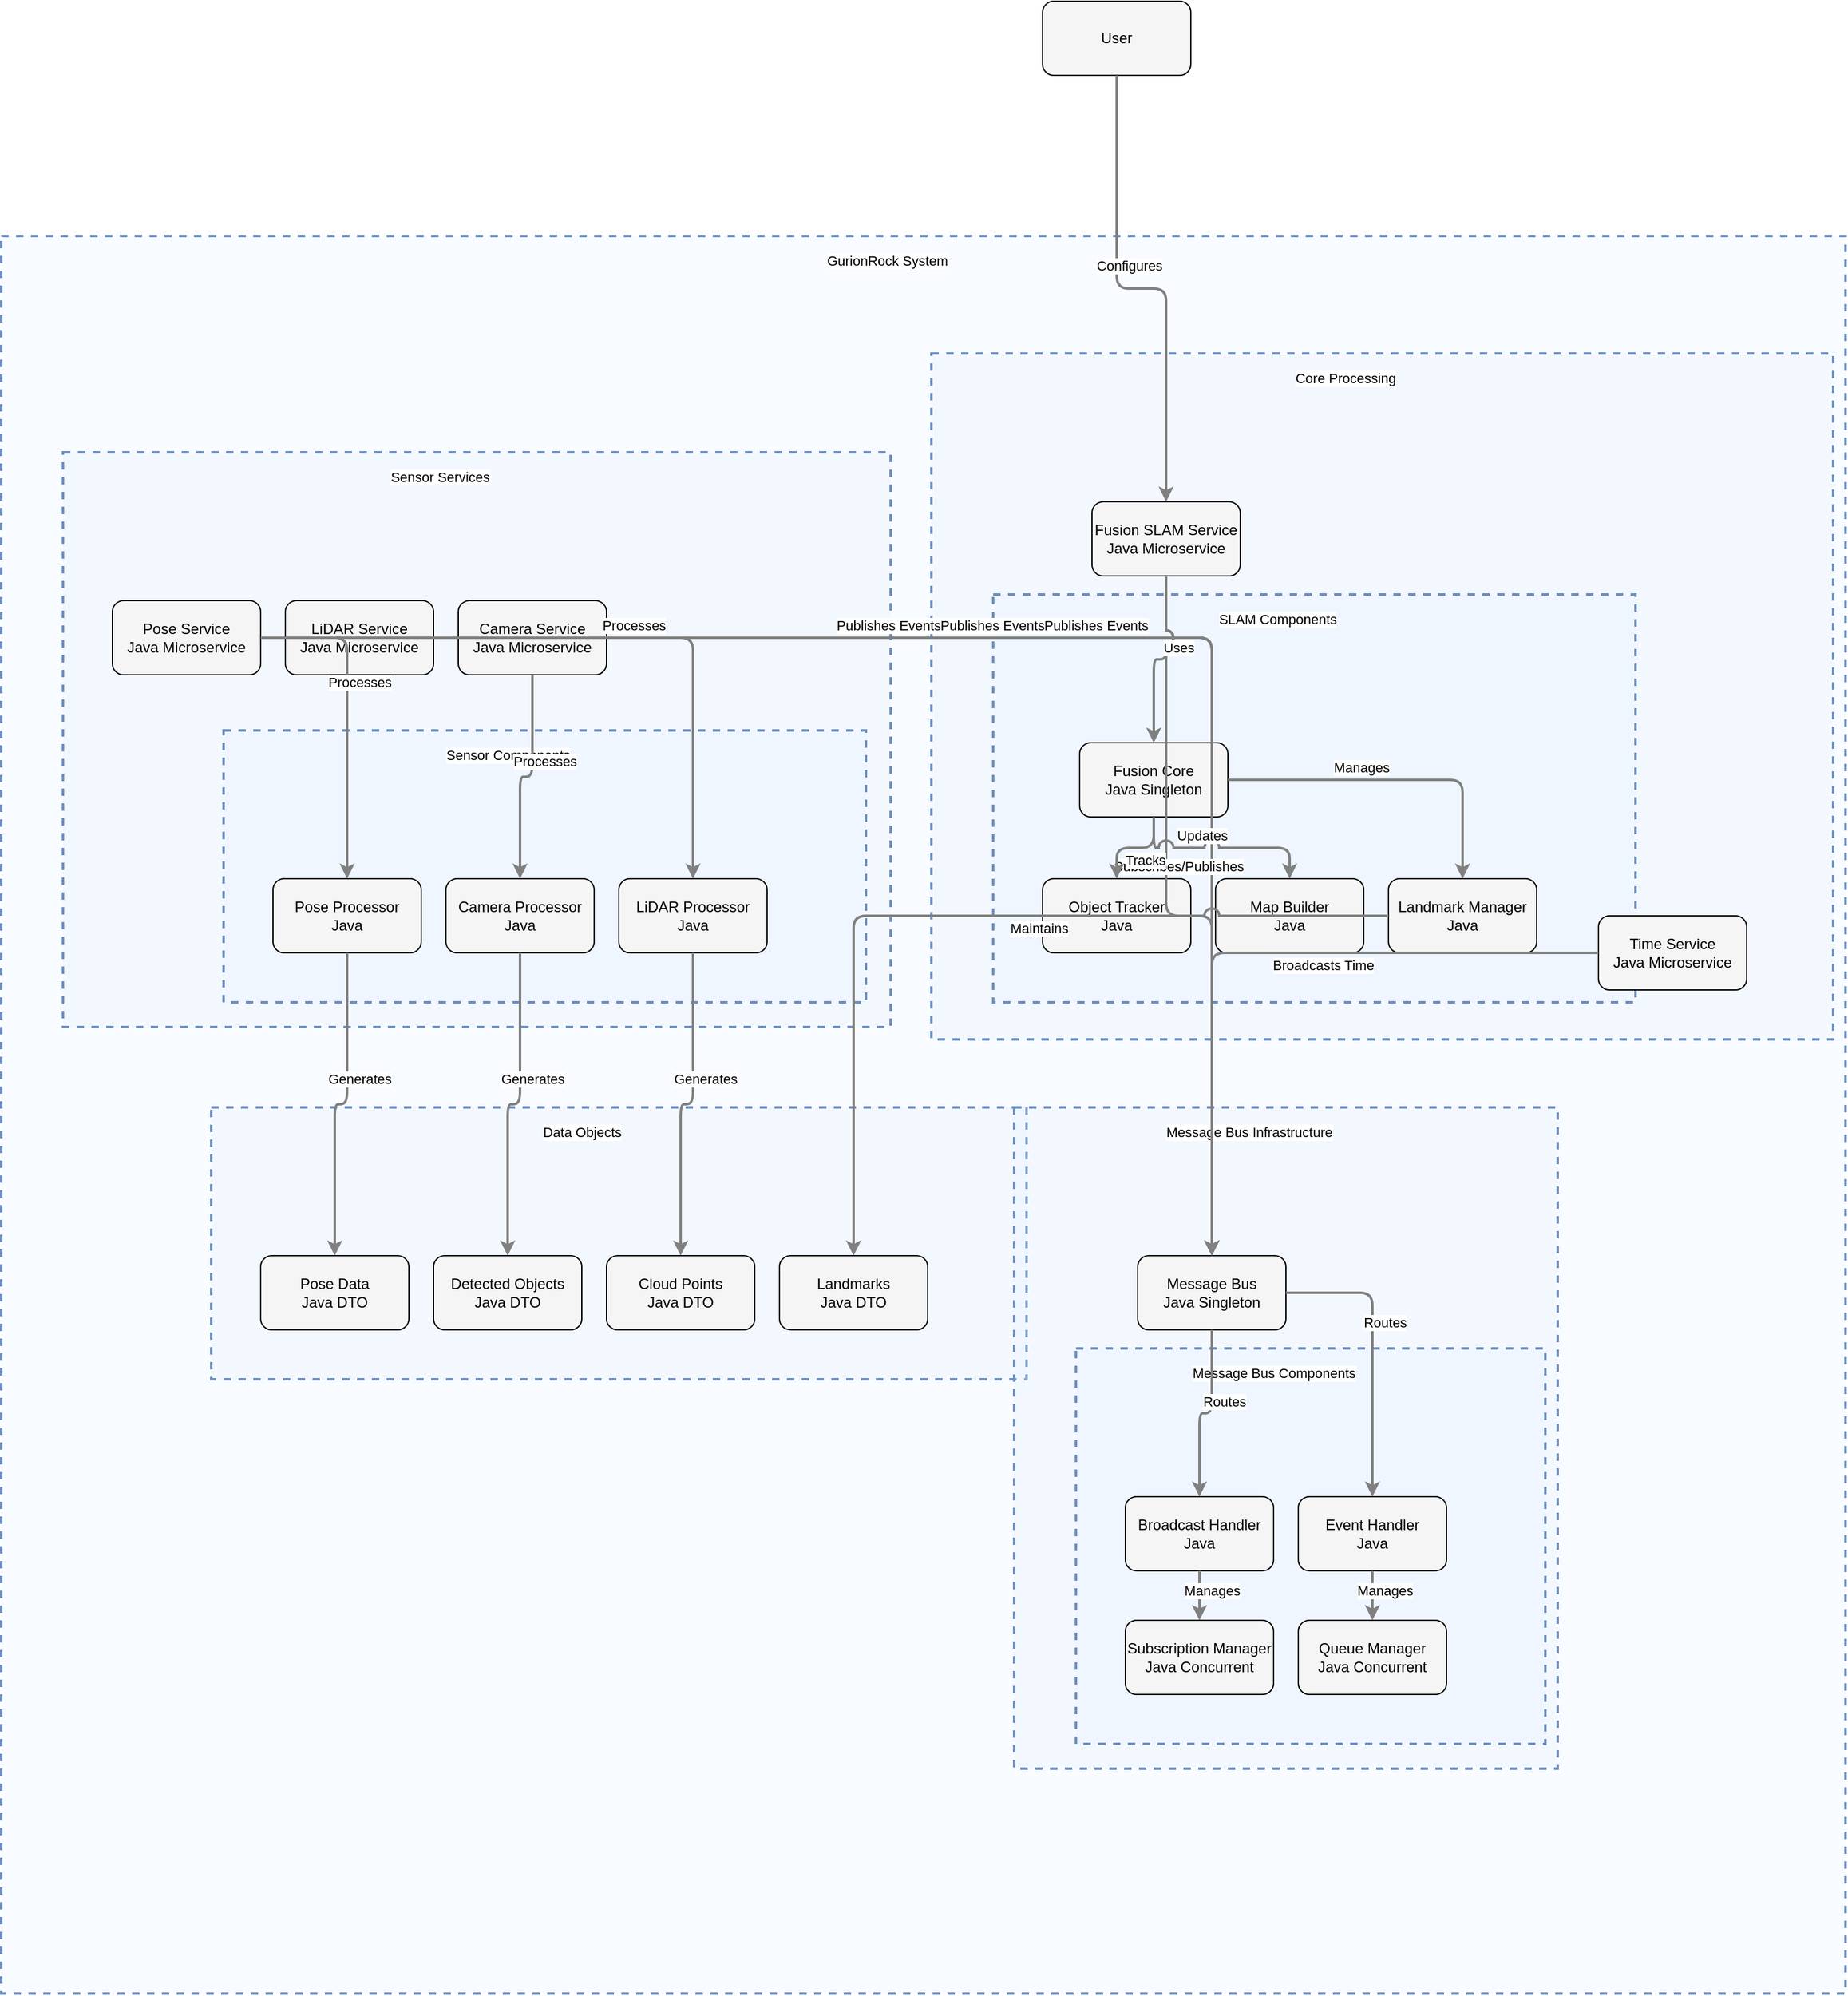 <?xml version="1.0" encoding="UTF-8"?>
      <mxfile version="14.6.5" type="device">
        <diagram id="codeviz-diagram" name="System Diagram">
          <mxGraphModel dx="1000" dy="1000" grid="1" gridSize="10" guides="1" tooltips="1" connect="1" arrows="1" fold="1" page="1" pageScale="1" pageWidth="1169" pageHeight="827" math="0" shadow="0">
            <root>
              <mxCell id="0"/>
              <mxCell id="1" parent="0"/>
              <mxCell id="subGraph4" value="" style="html=1;whiteSpace=wrap;container=1;fillColor=#dae8fc;strokeColor=#6c8ebf;dashed=1;fillOpacity=20;strokeWidth=2;containerType=none;recursiveResize=0;movable=1;resizable=1;autosize=0;dropTarget=0" vertex="1" parent="subGraph5">
                <mxGeometry x="50" y="195" width="520" height="330" as="geometry"/>
              </mxCell>
              <mxCell id="subGraph4_label" value="SLAM Components" style="edgeLabel;html=1;align=center;verticalAlign=middle;resizable=0;labelBackgroundColor=white;spacing=5" vertex="1" parent="subGraph5">
                <mxGeometry x="58" y="203" width="444" height="24" as="geometry"/>
              </mxCell>
<mxCell id="subGraph2" value="" style="html=1;whiteSpace=wrap;container=1;fillColor=#dae8fc;strokeColor=#6c8ebf;dashed=1;fillOpacity=20;strokeWidth=2;containerType=none;recursiveResize=0;movable=1;resizable=1;autosize=0;dropTarget=0" vertex="1" parent="subGraph3">
                <mxGeometry x="130" y="225" width="520" height="220" as="geometry"/>
              </mxCell>
              <mxCell id="subGraph2_label" value="Sensor Components" style="edgeLabel;html=1;align=center;verticalAlign=middle;resizable=0;labelBackgroundColor=white;spacing=5" vertex="1" parent="subGraph3">
                <mxGeometry x="138" y="233" width="444" height="24" as="geometry"/>
              </mxCell>
<mxCell id="subGraph0" value="" style="html=1;whiteSpace=wrap;container=1;fillColor=#dae8fc;strokeColor=#6c8ebf;dashed=1;fillOpacity=20;strokeWidth=2;containerType=none;recursiveResize=0;movable=1;resizable=1;autosize=0;dropTarget=0" vertex="1" parent="subGraph1">
                <mxGeometry x="50" y="195" width="380" height="320" as="geometry"/>
              </mxCell>
              <mxCell id="subGraph0_label" value="Message Bus Components" style="edgeLabel;html=1;align=center;verticalAlign=middle;resizable=0;labelBackgroundColor=white;spacing=5" vertex="1" parent="subGraph1">
                <mxGeometry x="58" y="203" width="304" height="24" as="geometry"/>
              </mxCell>
<mxCell id="subGraph6" value="" style="html=1;whiteSpace=wrap;container=1;fillColor=#dae8fc;strokeColor=#6c8ebf;dashed=1;fillOpacity=20;strokeWidth=2;containerType=none;recursiveResize=0;movable=1;resizable=1;autosize=0;dropTarget=0" vertex="1" parent="subGraph7">
                <mxGeometry x="170" y="705" width="660" height="220" as="geometry"/>
              </mxCell>
              <mxCell id="subGraph6_label" value="Data Objects" style="edgeLabel;html=1;align=center;verticalAlign=middle;resizable=0;labelBackgroundColor=white;spacing=5" vertex="1" parent="subGraph7">
                <mxGeometry x="178" y="713" width="584" height="24" as="geometry"/>
              </mxCell>
<mxCell id="subGraph5" value="" style="html=1;whiteSpace=wrap;container=1;fillColor=#dae8fc;strokeColor=#6c8ebf;dashed=1;fillOpacity=20;strokeWidth=2;containerType=none;recursiveResize=0;movable=1;resizable=1;autosize=0;dropTarget=0" vertex="1" parent="subGraph7">
                <mxGeometry x="753" y="95" width="730" height="555" as="geometry"/>
              </mxCell>
              <mxCell id="subGraph5_label" value="Core Processing" style="edgeLabel;html=1;align=center;verticalAlign=middle;resizable=0;labelBackgroundColor=white;spacing=5" vertex="1" parent="subGraph7">
                <mxGeometry x="761" y="103" width="654" height="24" as="geometry"/>
              </mxCell>
<mxCell id="subGraph3" value="" style="html=1;whiteSpace=wrap;container=1;fillColor=#dae8fc;strokeColor=#6c8ebf;dashed=1;fillOpacity=20;strokeWidth=2;containerType=none;recursiveResize=0;movable=1;resizable=1;autosize=0;dropTarget=0" vertex="1" parent="subGraph7">
                <mxGeometry x="50" y="175" width="670" height="465" as="geometry"/>
              </mxCell>
              <mxCell id="subGraph3_label" value="Sensor Services" style="edgeLabel;html=1;align=center;verticalAlign=middle;resizable=0;labelBackgroundColor=white;spacing=5" vertex="1" parent="subGraph7">
                <mxGeometry x="58" y="183" width="594" height="24" as="geometry"/>
              </mxCell>
<mxCell id="subGraph1" value="" style="html=1;whiteSpace=wrap;container=1;fillColor=#dae8fc;strokeColor=#6c8ebf;dashed=1;fillOpacity=20;strokeWidth=2;containerType=none;recursiveResize=0;movable=1;resizable=1;autosize=0;dropTarget=0" vertex="1" parent="subGraph7">
                <mxGeometry x="820" y="705" width="440" height="535" as="geometry"/>
              </mxCell>
              <mxCell id="subGraph1_label" value="Message Bus Infrastructure" style="edgeLabel;html=1;align=center;verticalAlign=middle;resizable=0;labelBackgroundColor=white;spacing=5" vertex="1" parent="subGraph7">
                <mxGeometry x="828" y="713" width="364" height="24" as="geometry"/>
              </mxCell>
<mxCell id="subGraph7" value="" style="html=1;whiteSpace=wrap;container=1;fillColor=#dae8fc;strokeColor=#6c8ebf;dashed=1;fillOpacity=20;strokeWidth=2;containerType=none;recursiveResize=0;movable=1;resizable=1;autosize=0;dropTarget=0" vertex="1" parent="1">
                <mxGeometry x="32" y="202" width="1493" height="1422" as="geometry"/>
              </mxCell>
              <mxCell id="subGraph7_label" value="GurionRock System" style="edgeLabel;html=1;align=center;verticalAlign=middle;resizable=0;labelBackgroundColor=white;spacing=5" vertex="1" parent="1">
                <mxGeometry x="40" y="210" width="1417" height="24" as="geometry"/>
              </mxCell>
              <mxCell id="User" value="User" style="rounded=1;whiteSpace=wrap;html=1;fillColor=#f5f5f5" vertex="1" parent="1">
                    <mxGeometry x="875" y="12" width="120" height="60" as="geometry"/>
                  </mxCell>
<mxCell id="MessageBus" value="Message Bus&lt;br&gt;Java Singleton" style="rounded=1;whiteSpace=wrap;html=1;fillColor=#f5f5f5" vertex="1" parent="subGraph1">
                    <mxGeometry x="100" y="120" width="120" height="60" as="geometry"/>
                  </mxCell>
<mxCell id="EventHandler" value="Event Handler&lt;br&gt;Java" style="rounded=1;whiteSpace=wrap;html=1;fillColor=#f5f5f5" vertex="1" parent="subGraph0">
                    <mxGeometry x="180" y="120" width="120" height="60" as="geometry"/>
                  </mxCell>
<mxCell id="BroadcastHandler" value="Broadcast Handler&lt;br&gt;Java" style="rounded=1;whiteSpace=wrap;html=1;fillColor=#f5f5f5" vertex="1" parent="subGraph0">
                    <mxGeometry x="40" y="120" width="120" height="60" as="geometry"/>
                  </mxCell>
<mxCell id="QueueManager" value="Queue Manager&lt;br&gt;Java Concurrent" style="rounded=1;whiteSpace=wrap;html=1;fillColor=#f5f5f5" vertex="1" parent="subGraph0">
                    <mxGeometry x="180" y="220" width="120" height="60" as="geometry"/>
                  </mxCell>
<mxCell id="SubscriptionManager" value="Subscription Manager&lt;br&gt;Java Concurrent" style="rounded=1;whiteSpace=wrap;html=1;fillColor=#f5f5f5" vertex="1" parent="subGraph0">
                    <mxGeometry x="40" y="220" width="120" height="60" as="geometry"/>
                  </mxCell>
<mxCell id="CameraService" value="Camera Service&lt;br&gt;Java Microservice" style="rounded=1;whiteSpace=wrap;html=1;fillColor=#f5f5f5" vertex="1" parent="subGraph3">
                    <mxGeometry x="320" y="120" width="120" height="60" as="geometry"/>
                  </mxCell>
<mxCell id="LiDarService" value="LiDAR Service&lt;br&gt;Java Microservice" style="rounded=1;whiteSpace=wrap;html=1;fillColor=#f5f5f5" vertex="1" parent="subGraph3">
                    <mxGeometry x="180" y="120" width="120" height="60" as="geometry"/>
                  </mxCell>
<mxCell id="PoseService" value="Pose Service&lt;br&gt;Java Microservice" style="rounded=1;whiteSpace=wrap;html=1;fillColor=#f5f5f5" vertex="1" parent="subGraph3">
                    <mxGeometry x="40" y="120" width="120" height="60" as="geometry"/>
                  </mxCell>
<mxCell id="CameraProcessor" value="Camera Processor&lt;br&gt;Java" style="rounded=1;whiteSpace=wrap;html=1;fillColor=#f5f5f5" vertex="1" parent="subGraph2">
                    <mxGeometry x="180" y="120" width="120" height="60" as="geometry"/>
                  </mxCell>
<mxCell id="LiDarProcessor" value="LiDAR Processor&lt;br&gt;Java" style="rounded=1;whiteSpace=wrap;html=1;fillColor=#f5f5f5" vertex="1" parent="subGraph2">
                    <mxGeometry x="320" y="120" width="120" height="60" as="geometry"/>
                  </mxCell>
<mxCell id="PoseProcessor" value="Pose Processor&lt;br&gt;Java" style="rounded=1;whiteSpace=wrap;html=1;fillColor=#f5f5f5" vertex="1" parent="subGraph2">
                    <mxGeometry x="40" y="120" width="120" height="60" as="geometry"/>
                  </mxCell>
<mxCell id="FusionSlamService" value="Fusion SLAM Service&lt;br&gt;Java Microservice" style="rounded=1;whiteSpace=wrap;html=1;fillColor=#f5f5f5" vertex="1" parent="subGraph5">
                    <mxGeometry x="130" y="120" width="120" height="60" as="geometry"/>
                  </mxCell>
<mxCell id="TimeService" value="Time Service&lt;br&gt;Java Microservice" style="rounded=1;whiteSpace=wrap;html=1;fillColor=#f5f5f5" vertex="1" parent="subGraph5">
                    <mxGeometry x="540" y="455" width="120" height="60" as="geometry"/>
                  </mxCell>
<mxCell id="FusionCore" value="Fusion Core&lt;br&gt;Java Singleton" style="rounded=1;whiteSpace=wrap;html=1;fillColor=#f5f5f5" vertex="1" parent="subGraph4">
                    <mxGeometry x="70" y="120" width="120" height="60" as="geometry"/>
                  </mxCell>
<mxCell id="LandmarkManager" value="Landmark Manager&lt;br&gt;Java" style="rounded=1;whiteSpace=wrap;html=1;fillColor=#f5f5f5" vertex="1" parent="subGraph4">
                    <mxGeometry x="320" y="230" width="120" height="60" as="geometry"/>
                  </mxCell>
<mxCell id="MapBuilder" value="Map Builder&lt;br&gt;Java" style="rounded=1;whiteSpace=wrap;html=1;fillColor=#f5f5f5" vertex="1" parent="subGraph4">
                    <mxGeometry x="180" y="230" width="120" height="60" as="geometry"/>
                  </mxCell>
<mxCell id="ObjectTracker" value="Object Tracker&lt;br&gt;Java" style="rounded=1;whiteSpace=wrap;html=1;fillColor=#f5f5f5" vertex="1" parent="subGraph4">
                    <mxGeometry x="40" y="230" width="120" height="60" as="geometry"/>
                  </mxCell>
<mxCell id="CloudPoints" value="Cloud Points&lt;br&gt;Java DTO" style="rounded=1;whiteSpace=wrap;html=1;fillColor=#f5f5f5" vertex="1" parent="subGraph6">
                    <mxGeometry x="320" y="120" width="120" height="60" as="geometry"/>
                  </mxCell>
<mxCell id="DetectedObjects" value="Detected Objects&lt;br&gt;Java DTO" style="rounded=1;whiteSpace=wrap;html=1;fillColor=#f5f5f5" vertex="1" parent="subGraph6">
                    <mxGeometry x="180" y="120" width="120" height="60" as="geometry"/>
                  </mxCell>
<mxCell id="PoseData" value="Pose Data&lt;br&gt;Java DTO" style="rounded=1;whiteSpace=wrap;html=1;fillColor=#f5f5f5" vertex="1" parent="subGraph6">
                    <mxGeometry x="40" y="120" width="120" height="60" as="geometry"/>
                  </mxCell>
<mxCell id="LandMarks" value="Landmarks&lt;br&gt;Java DTO" style="rounded=1;whiteSpace=wrap;html=1;fillColor=#f5f5f5" vertex="1" parent="subGraph6">
                    <mxGeometry x="460" y="120" width="120" height="60" as="geometry"/>
                  </mxCell>
              <mxCell id="edge-L_User_FusionSlamService_0" style="edgeStyle=orthogonalEdgeStyle;rounded=1;orthogonalLoop=1;jettySize=auto;html=1;strokeColor=#808080;strokeWidth=2;jumpStyle=arc;jumpSize=10;spacing=15;labelBackgroundColor=white;labelBorderColor=none" edge="1" parent="1" source="User" target="FusionSlamService">
                  <mxGeometry relative="1" as="geometry"/>
                </mxCell>
                <mxCell id="edge-L_User_FusionSlamService_0_label" value="Configures" style="edgeLabel;html=1;align=center;verticalAlign=middle;resizable=0;points=[];" vertex="1" connectable="0" parent="edge-L_User_FusionSlamService_0">
                  <mxGeometry x="-0.2" y="10" relative="1" as="geometry">
                    <mxPoint as="offset"/>
                  </mxGeometry>
                </mxCell>
<mxCell id="edge-L_CameraService_MessageBus_1" style="edgeStyle=orthogonalEdgeStyle;rounded=1;orthogonalLoop=1;jettySize=auto;html=1;strokeColor=#808080;strokeWidth=2;jumpStyle=arc;jumpSize=10;spacing=15;labelBackgroundColor=white;labelBorderColor=none" edge="1" parent="1" source="CameraService" target="MessageBus">
                  <mxGeometry relative="1" as="geometry"/>
                </mxCell>
                <mxCell id="edge-L_CameraService_MessageBus_1_label" value="Publishes Events" style="edgeLabel;html=1;align=center;verticalAlign=middle;resizable=0;points=[];" vertex="1" connectable="0" parent="edge-L_CameraService_MessageBus_1">
                  <mxGeometry x="-0.2" y="10" relative="1" as="geometry">
                    <mxPoint as="offset"/>
                  </mxGeometry>
                </mxCell>
<mxCell id="edge-L_LiDarService_MessageBus_2" style="edgeStyle=orthogonalEdgeStyle;rounded=1;orthogonalLoop=1;jettySize=auto;html=1;strokeColor=#808080;strokeWidth=2;jumpStyle=arc;jumpSize=10;spacing=15;labelBackgroundColor=white;labelBorderColor=none" edge="1" parent="1" source="LiDarService" target="MessageBus">
                  <mxGeometry relative="1" as="geometry"/>
                </mxCell>
                <mxCell id="edge-L_LiDarService_MessageBus_2_label" value="Publishes Events" style="edgeLabel;html=1;align=center;verticalAlign=middle;resizable=0;points=[];" vertex="1" connectable="0" parent="edge-L_LiDarService_MessageBus_2">
                  <mxGeometry x="-0.2" y="10" relative="1" as="geometry">
                    <mxPoint as="offset"/>
                  </mxGeometry>
                </mxCell>
<mxCell id="edge-L_PoseService_MessageBus_3" style="edgeStyle=orthogonalEdgeStyle;rounded=1;orthogonalLoop=1;jettySize=auto;html=1;strokeColor=#808080;strokeWidth=2;jumpStyle=arc;jumpSize=10;spacing=15;labelBackgroundColor=white;labelBorderColor=none" edge="1" parent="1" source="PoseService" target="MessageBus">
                  <mxGeometry relative="1" as="geometry"/>
                </mxCell>
                <mxCell id="edge-L_PoseService_MessageBus_3_label" value="Publishes Events" style="edgeLabel;html=1;align=center;verticalAlign=middle;resizable=0;points=[];" vertex="1" connectable="0" parent="edge-L_PoseService_MessageBus_3">
                  <mxGeometry x="-0.2" y="10" relative="1" as="geometry">
                    <mxPoint as="offset"/>
                  </mxGeometry>
                </mxCell>
<mxCell id="edge-L_FusionSlamService_MessageBus_4" style="edgeStyle=orthogonalEdgeStyle;rounded=1;orthogonalLoop=1;jettySize=auto;html=1;strokeColor=#808080;strokeWidth=2;jumpStyle=arc;jumpSize=10;spacing=15;labelBackgroundColor=white;labelBorderColor=none" edge="1" parent="1" source="FusionSlamService" target="MessageBus">
                  <mxGeometry relative="1" as="geometry"/>
                </mxCell>
                <mxCell id="edge-L_FusionSlamService_MessageBus_4_label" value="Subscribes/Publishes" style="edgeLabel;html=1;align=center;verticalAlign=middle;resizable=0;points=[];" vertex="1" connectable="0" parent="edge-L_FusionSlamService_MessageBus_4">
                  <mxGeometry x="-0.2" y="10" relative="1" as="geometry">
                    <mxPoint as="offset"/>
                  </mxGeometry>
                </mxCell>
<mxCell id="edge-L_TimeService_MessageBus_5" style="edgeStyle=orthogonalEdgeStyle;rounded=1;orthogonalLoop=1;jettySize=auto;html=1;strokeColor=#808080;strokeWidth=2;jumpStyle=arc;jumpSize=10;spacing=15;labelBackgroundColor=white;labelBorderColor=none" edge="1" parent="1" source="TimeService" target="MessageBus">
                  <mxGeometry relative="1" as="geometry"/>
                </mxCell>
                <mxCell id="edge-L_TimeService_MessageBus_5_label" value="Broadcasts Time" style="edgeLabel;html=1;align=center;verticalAlign=middle;resizable=0;points=[];" vertex="1" connectable="0" parent="edge-L_TimeService_MessageBus_5">
                  <mxGeometry x="-0.2" y="10" relative="1" as="geometry">
                    <mxPoint as="offset"/>
                  </mxGeometry>
                </mxCell>
<mxCell id="edge-L_MessageBus_EventHandler_6" style="edgeStyle=orthogonalEdgeStyle;rounded=1;orthogonalLoop=1;jettySize=auto;html=1;strokeColor=#808080;strokeWidth=2;jumpStyle=arc;jumpSize=10;spacing=15;labelBackgroundColor=white;labelBorderColor=none" edge="1" parent="1" source="MessageBus" target="EventHandler">
                  <mxGeometry relative="1" as="geometry"/>
                </mxCell>
                <mxCell id="edge-L_MessageBus_EventHandler_6_label" value="Routes" style="edgeLabel;html=1;align=center;verticalAlign=middle;resizable=0;points=[];" vertex="1" connectable="0" parent="edge-L_MessageBus_EventHandler_6">
                  <mxGeometry x="-0.2" y="10" relative="1" as="geometry">
                    <mxPoint as="offset"/>
                  </mxGeometry>
                </mxCell>
<mxCell id="edge-L_MessageBus_BroadcastHandler_7" style="edgeStyle=orthogonalEdgeStyle;rounded=1;orthogonalLoop=1;jettySize=auto;html=1;strokeColor=#808080;strokeWidth=2;jumpStyle=arc;jumpSize=10;spacing=15;labelBackgroundColor=white;labelBorderColor=none" edge="1" parent="1" source="MessageBus" target="BroadcastHandler">
                  <mxGeometry relative="1" as="geometry"/>
                </mxCell>
                <mxCell id="edge-L_MessageBus_BroadcastHandler_7_label" value="Routes" style="edgeLabel;html=1;align=center;verticalAlign=middle;resizable=0;points=[];" vertex="1" connectable="0" parent="edge-L_MessageBus_BroadcastHandler_7">
                  <mxGeometry x="-0.2" y="10" relative="1" as="geometry">
                    <mxPoint as="offset"/>
                  </mxGeometry>
                </mxCell>
<mxCell id="edge-L_EventHandler_QueueManager_8" style="edgeStyle=orthogonalEdgeStyle;rounded=1;orthogonalLoop=1;jettySize=auto;html=1;strokeColor=#808080;strokeWidth=2;jumpStyle=arc;jumpSize=10;spacing=15;labelBackgroundColor=white;labelBorderColor=none" edge="1" parent="1" source="EventHandler" target="QueueManager">
                  <mxGeometry relative="1" as="geometry"/>
                </mxCell>
                <mxCell id="edge-L_EventHandler_QueueManager_8_label" value="Manages" style="edgeLabel;html=1;align=center;verticalAlign=middle;resizable=0;points=[];" vertex="1" connectable="0" parent="edge-L_EventHandler_QueueManager_8">
                  <mxGeometry x="-0.2" y="10" relative="1" as="geometry">
                    <mxPoint as="offset"/>
                  </mxGeometry>
                </mxCell>
<mxCell id="edge-L_BroadcastHandler_SubscriptionManager_9" style="edgeStyle=orthogonalEdgeStyle;rounded=1;orthogonalLoop=1;jettySize=auto;html=1;strokeColor=#808080;strokeWidth=2;jumpStyle=arc;jumpSize=10;spacing=15;labelBackgroundColor=white;labelBorderColor=none" edge="1" parent="1" source="BroadcastHandler" target="SubscriptionManager">
                  <mxGeometry relative="1" as="geometry"/>
                </mxCell>
                <mxCell id="edge-L_BroadcastHandler_SubscriptionManager_9_label" value="Manages" style="edgeLabel;html=1;align=center;verticalAlign=middle;resizable=0;points=[];" vertex="1" connectable="0" parent="edge-L_BroadcastHandler_SubscriptionManager_9">
                  <mxGeometry x="-0.2" y="10" relative="1" as="geometry">
                    <mxPoint as="offset"/>
                  </mxGeometry>
                </mxCell>
<mxCell id="edge-L_CameraService_CameraProcessor_10" style="edgeStyle=orthogonalEdgeStyle;rounded=1;orthogonalLoop=1;jettySize=auto;html=1;strokeColor=#808080;strokeWidth=2;jumpStyle=arc;jumpSize=10;spacing=15;labelBackgroundColor=white;labelBorderColor=none" edge="1" parent="1" source="CameraService" target="CameraProcessor">
                  <mxGeometry relative="1" as="geometry"/>
                </mxCell>
                <mxCell id="edge-L_CameraService_CameraProcessor_10_label" value="Processes" style="edgeLabel;html=1;align=center;verticalAlign=middle;resizable=0;points=[];" vertex="1" connectable="0" parent="edge-L_CameraService_CameraProcessor_10">
                  <mxGeometry x="-0.2" y="10" relative="1" as="geometry">
                    <mxPoint as="offset"/>
                  </mxGeometry>
                </mxCell>
<mxCell id="edge-L_LiDarService_LiDarProcessor_11" style="edgeStyle=orthogonalEdgeStyle;rounded=1;orthogonalLoop=1;jettySize=auto;html=1;strokeColor=#808080;strokeWidth=2;jumpStyle=arc;jumpSize=10;spacing=15;labelBackgroundColor=white;labelBorderColor=none" edge="1" parent="1" source="LiDarService" target="LiDarProcessor">
                  <mxGeometry relative="1" as="geometry"/>
                </mxCell>
                <mxCell id="edge-L_LiDarService_LiDarProcessor_11_label" value="Processes" style="edgeLabel;html=1;align=center;verticalAlign=middle;resizable=0;points=[];" vertex="1" connectable="0" parent="edge-L_LiDarService_LiDarProcessor_11">
                  <mxGeometry x="-0.2" y="10" relative="1" as="geometry">
                    <mxPoint as="offset"/>
                  </mxGeometry>
                </mxCell>
<mxCell id="edge-L_PoseService_PoseProcessor_12" style="edgeStyle=orthogonalEdgeStyle;rounded=1;orthogonalLoop=1;jettySize=auto;html=1;strokeColor=#808080;strokeWidth=2;jumpStyle=arc;jumpSize=10;spacing=15;labelBackgroundColor=white;labelBorderColor=none" edge="1" parent="1" source="PoseService" target="PoseProcessor">
                  <mxGeometry relative="1" as="geometry"/>
                </mxCell>
                <mxCell id="edge-L_PoseService_PoseProcessor_12_label" value="Processes" style="edgeLabel;html=1;align=center;verticalAlign=middle;resizable=0;points=[];" vertex="1" connectable="0" parent="edge-L_PoseService_PoseProcessor_12">
                  <mxGeometry x="-0.2" y="10" relative="1" as="geometry">
                    <mxPoint as="offset"/>
                  </mxGeometry>
                </mxCell>
<mxCell id="edge-L_FusionSlamService_FusionCore_13" style="edgeStyle=orthogonalEdgeStyle;rounded=1;orthogonalLoop=1;jettySize=auto;html=1;strokeColor=#808080;strokeWidth=2;jumpStyle=arc;jumpSize=10;spacing=15;labelBackgroundColor=white;labelBorderColor=none" edge="1" parent="1" source="FusionSlamService" target="FusionCore">
                  <mxGeometry relative="1" as="geometry"/>
                </mxCell>
                <mxCell id="edge-L_FusionSlamService_FusionCore_13_label" value="Uses" style="edgeLabel;html=1;align=center;verticalAlign=middle;resizable=0;points=[];" vertex="1" connectable="0" parent="edge-L_FusionSlamService_FusionCore_13">
                  <mxGeometry x="-0.2" y="10" relative="1" as="geometry">
                    <mxPoint as="offset"/>
                  </mxGeometry>
                </mxCell>
<mxCell id="edge-L_FusionCore_LandmarkManager_14" style="edgeStyle=orthogonalEdgeStyle;rounded=1;orthogonalLoop=1;jettySize=auto;html=1;strokeColor=#808080;strokeWidth=2;jumpStyle=arc;jumpSize=10;spacing=15;labelBackgroundColor=white;labelBorderColor=none" edge="1" parent="1" source="FusionCore" target="LandmarkManager">
                  <mxGeometry relative="1" as="geometry"/>
                </mxCell>
                <mxCell id="edge-L_FusionCore_LandmarkManager_14_label" value="Manages" style="edgeLabel;html=1;align=center;verticalAlign=middle;resizable=0;points=[];" vertex="1" connectable="0" parent="edge-L_FusionCore_LandmarkManager_14">
                  <mxGeometry x="-0.2" y="10" relative="1" as="geometry">
                    <mxPoint as="offset"/>
                  </mxGeometry>
                </mxCell>
<mxCell id="edge-L_FusionCore_MapBuilder_15" style="edgeStyle=orthogonalEdgeStyle;rounded=1;orthogonalLoop=1;jettySize=auto;html=1;strokeColor=#808080;strokeWidth=2;jumpStyle=arc;jumpSize=10;spacing=15;labelBackgroundColor=white;labelBorderColor=none" edge="1" parent="1" source="FusionCore" target="MapBuilder">
                  <mxGeometry relative="1" as="geometry"/>
                </mxCell>
                <mxCell id="edge-L_FusionCore_MapBuilder_15_label" value="Updates" style="edgeLabel;html=1;align=center;verticalAlign=middle;resizable=0;points=[];" vertex="1" connectable="0" parent="edge-L_FusionCore_MapBuilder_15">
                  <mxGeometry x="-0.2" y="10" relative="1" as="geometry">
                    <mxPoint as="offset"/>
                  </mxGeometry>
                </mxCell>
<mxCell id="edge-L_FusionCore_ObjectTracker_16" style="edgeStyle=orthogonalEdgeStyle;rounded=1;orthogonalLoop=1;jettySize=auto;html=1;strokeColor=#808080;strokeWidth=2;jumpStyle=arc;jumpSize=10;spacing=15;labelBackgroundColor=white;labelBorderColor=none" edge="1" parent="1" source="FusionCore" target="ObjectTracker">
                  <mxGeometry relative="1" as="geometry"/>
                </mxCell>
                <mxCell id="edge-L_FusionCore_ObjectTracker_16_label" value="Tracks" style="edgeLabel;html=1;align=center;verticalAlign=middle;resizable=0;points=[];" vertex="1" connectable="0" parent="edge-L_FusionCore_ObjectTracker_16">
                  <mxGeometry x="-0.2" y="10" relative="1" as="geometry">
                    <mxPoint as="offset"/>
                  </mxGeometry>
                </mxCell>
<mxCell id="edge-L_CameraProcessor_DetectedObjects_17" style="edgeStyle=orthogonalEdgeStyle;rounded=1;orthogonalLoop=1;jettySize=auto;html=1;strokeColor=#808080;strokeWidth=2;jumpStyle=arc;jumpSize=10;spacing=15;labelBackgroundColor=white;labelBorderColor=none" edge="1" parent="1" source="CameraProcessor" target="DetectedObjects">
                  <mxGeometry relative="1" as="geometry"/>
                </mxCell>
                <mxCell id="edge-L_CameraProcessor_DetectedObjects_17_label" value="Generates" style="edgeLabel;html=1;align=center;verticalAlign=middle;resizable=0;points=[];" vertex="1" connectable="0" parent="edge-L_CameraProcessor_DetectedObjects_17">
                  <mxGeometry x="-0.2" y="10" relative="1" as="geometry">
                    <mxPoint as="offset"/>
                  </mxGeometry>
                </mxCell>
<mxCell id="edge-L_LiDarProcessor_CloudPoints_18" style="edgeStyle=orthogonalEdgeStyle;rounded=1;orthogonalLoop=1;jettySize=auto;html=1;strokeColor=#808080;strokeWidth=2;jumpStyle=arc;jumpSize=10;spacing=15;labelBackgroundColor=white;labelBorderColor=none" edge="1" parent="1" source="LiDarProcessor" target="CloudPoints">
                  <mxGeometry relative="1" as="geometry"/>
                </mxCell>
                <mxCell id="edge-L_LiDarProcessor_CloudPoints_18_label" value="Generates" style="edgeLabel;html=1;align=center;verticalAlign=middle;resizable=0;points=[];" vertex="1" connectable="0" parent="edge-L_LiDarProcessor_CloudPoints_18">
                  <mxGeometry x="-0.2" y="10" relative="1" as="geometry">
                    <mxPoint as="offset"/>
                  </mxGeometry>
                </mxCell>
<mxCell id="edge-L_PoseProcessor_PoseData_19" style="edgeStyle=orthogonalEdgeStyle;rounded=1;orthogonalLoop=1;jettySize=auto;html=1;strokeColor=#808080;strokeWidth=2;jumpStyle=arc;jumpSize=10;spacing=15;labelBackgroundColor=white;labelBorderColor=none" edge="1" parent="1" source="PoseProcessor" target="PoseData">
                  <mxGeometry relative="1" as="geometry"/>
                </mxCell>
                <mxCell id="edge-L_PoseProcessor_PoseData_19_label" value="Generates" style="edgeLabel;html=1;align=center;verticalAlign=middle;resizable=0;points=[];" vertex="1" connectable="0" parent="edge-L_PoseProcessor_PoseData_19">
                  <mxGeometry x="-0.2" y="10" relative="1" as="geometry">
                    <mxPoint as="offset"/>
                  </mxGeometry>
                </mxCell>
<mxCell id="edge-L_LandmarkManager_LandMarks_20" style="edgeStyle=orthogonalEdgeStyle;rounded=1;orthogonalLoop=1;jettySize=auto;html=1;strokeColor=#808080;strokeWidth=2;jumpStyle=arc;jumpSize=10;spacing=15;labelBackgroundColor=white;labelBorderColor=none" edge="1" parent="1" source="LandmarkManager" target="LandMarks">
                  <mxGeometry relative="1" as="geometry"/>
                </mxCell>
                <mxCell id="edge-L_LandmarkManager_LandMarks_20_label" value="Maintains" style="edgeLabel;html=1;align=center;verticalAlign=middle;resizable=0;points=[];" vertex="1" connectable="0" parent="edge-L_LandmarkManager_LandMarks_20">
                  <mxGeometry x="-0.2" y="10" relative="1" as="geometry">
                    <mxPoint as="offset"/>
                  </mxGeometry>
                </mxCell>
            </root>
          </mxGraphModel>
        </diagram>
      </mxfile>